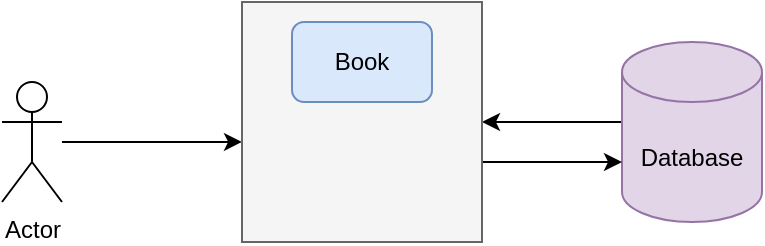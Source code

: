 <mxfile version="18.0.5" type="device" pages="5"><diagram id="_ZcBCsMrPd5pDO9SLTej" name="Step1"><mxGraphModel dx="593" dy="275" grid="1" gridSize="10" guides="1" tooltips="1" connect="1" arrows="1" fold="1" page="1" pageScale="1" pageWidth="291" pageHeight="413" math="0" shadow="0"><root><mxCell id="0"/><mxCell id="1" parent="0"/><mxCell id="qsx83A160xjOPY8aEzgA-7" style="edgeStyle=orthogonalEdgeStyle;rounded=0;orthogonalLoop=1;jettySize=auto;html=1;entryX=1;entryY=0.5;entryDx=0;entryDy=0;" edge="1" parent="1" source="qsx83A160xjOPY8aEzgA-1" target="qsx83A160xjOPY8aEzgA-3"><mxGeometry relative="1" as="geometry"><Array as="points"><mxPoint x="300" y="130"/><mxPoint x="300" y="130"/></Array></mxGeometry></mxCell><mxCell id="qsx83A160xjOPY8aEzgA-1" value="Database" style="shape=cylinder3;whiteSpace=wrap;html=1;boundedLbl=1;backgroundOutline=1;size=15;fillColor=#e1d5e7;strokeColor=#9673a6;" vertex="1" parent="1"><mxGeometry x="320" y="90" width="70" height="90" as="geometry"/></mxCell><mxCell id="qsx83A160xjOPY8aEzgA-5" style="edgeStyle=orthogonalEdgeStyle;rounded=0;orthogonalLoop=1;jettySize=auto;html=1;entryX=0;entryY=0.583;entryDx=0;entryDy=0;entryPerimeter=0;" edge="1" parent="1" source="qsx83A160xjOPY8aEzgA-2" target="qsx83A160xjOPY8aEzgA-3"><mxGeometry relative="1" as="geometry"/></mxCell><mxCell id="qsx83A160xjOPY8aEzgA-2" value="Actor" style="shape=umlActor;verticalLabelPosition=bottom;verticalAlign=top;html=1;outlineConnect=0;" vertex="1" parent="1"><mxGeometry x="10" y="110" width="30" height="60" as="geometry"/></mxCell><mxCell id="qsx83A160xjOPY8aEzgA-6" style="edgeStyle=orthogonalEdgeStyle;rounded=0;orthogonalLoop=1;jettySize=auto;html=1;" edge="1" parent="1" source="qsx83A160xjOPY8aEzgA-3" target="qsx83A160xjOPY8aEzgA-1"><mxGeometry relative="1" as="geometry"><Array as="points"><mxPoint x="280" y="150"/><mxPoint x="280" y="150"/></Array></mxGeometry></mxCell><mxCell id="qsx83A160xjOPY8aEzgA-3" value="" style="whiteSpace=wrap;html=1;aspect=fixed;fillColor=#f5f5f5;fontColor=#333333;strokeColor=#666666;" vertex="1" parent="1"><mxGeometry x="130" y="70" width="120" height="120" as="geometry"/></mxCell><mxCell id="qsx83A160xjOPY8aEzgA-4" value="Book" style="rounded=1;whiteSpace=wrap;html=1;fillColor=#dae8fc;strokeColor=#6c8ebf;" vertex="1" parent="1"><mxGeometry x="155" y="80" width="70" height="40" as="geometry"/></mxCell></root></mxGraphModel></diagram><diagram id="QmcGk0NPHO9mYA0NHnbA" name="Step2"><mxGraphModel dx="1038" dy="481" grid="1" gridSize="10" guides="1" tooltips="1" connect="1" arrows="1" fold="1" page="1" pageScale="1" pageWidth="291" pageHeight="413" math="0" shadow="0"><root><mxCell id="0"/><mxCell id="1" parent="0"/><mxCell id="ct7rHkFmfIvKH86H0_fp-1" style="edgeStyle=orthogonalEdgeStyle;rounded=0;orthogonalLoop=1;jettySize=auto;html=1;" edge="1" parent="1" source="INiyJKKMdnfmXzTP_3gd-2" target="INiyJKKMdnfmXzTP_3gd-6"><mxGeometry relative="1" as="geometry"><Array as="points"><mxPoint x="330" y="174"/><mxPoint x="330" y="174"/></Array></mxGeometry></mxCell><mxCell id="INiyJKKMdnfmXzTP_3gd-2" value="Database" style="shape=cylinder3;whiteSpace=wrap;html=1;boundedLbl=1;backgroundOutline=1;size=15;fillColor=#e1d5e7;strokeColor=#9673a6;" vertex="1" parent="1"><mxGeometry x="410" y="120" width="100" height="107" as="geometry"/></mxCell><mxCell id="INiyJKKMdnfmXzTP_3gd-3" style="edgeStyle=orthogonalEdgeStyle;rounded=0;orthogonalLoop=1;jettySize=auto;html=1;entryX=0;entryY=0.583;entryDx=0;entryDy=0;entryPerimeter=0;" edge="1" parent="1" source="INiyJKKMdnfmXzTP_3gd-4" target="INiyJKKMdnfmXzTP_3gd-6"><mxGeometry relative="1" as="geometry"/></mxCell><mxCell id="INiyJKKMdnfmXzTP_3gd-4" value="Actor" style="shape=umlActor;verticalLabelPosition=bottom;verticalAlign=top;html=1;outlineConnect=0;" vertex="1" parent="1"><mxGeometry x="10" y="140" width="30" height="60" as="geometry"/></mxCell><mxCell id="INiyJKKMdnfmXzTP_3gd-11" style="edgeStyle=orthogonalEdgeStyle;rounded=0;orthogonalLoop=1;jettySize=auto;html=1;" edge="1" parent="1" source="INiyJKKMdnfmXzTP_3gd-6" target="INiyJKKMdnfmXzTP_3gd-2"><mxGeometry relative="1" as="geometry"><Array as="points"><mxPoint x="330" y="180"/><mxPoint x="330" y="180"/></Array></mxGeometry></mxCell><mxCell id="INiyJKKMdnfmXzTP_3gd-6" value="" style="whiteSpace=wrap;html=1;aspect=fixed;fillColor=#f5f5f5;fontColor=#333333;strokeColor=#666666;" vertex="1" parent="1"><mxGeometry x="130" y="70" width="170" height="170" as="geometry"/></mxCell><mxCell id="INiyJKKMdnfmXzTP_3gd-7" value="Hotel" style="rounded=1;whiteSpace=wrap;html=1;fillColor=#dae8fc;strokeColor=#6c8ebf;" vertex="1" parent="1"><mxGeometry x="180" y="80" width="70" height="40" as="geometry"/></mxCell><mxCell id="INiyJKKMdnfmXzTP_3gd-8" value="Book" style="rounded=1;whiteSpace=wrap;html=1;fillColor=#dae8fc;strokeColor=#6c8ebf;" vertex="1" parent="1"><mxGeometry x="180" y="130" width="70" height="40" as="geometry"/></mxCell><mxCell id="INiyJKKMdnfmXzTP_3gd-9" value="Sales" style="rounded=1;whiteSpace=wrap;html=1;fillColor=#dae8fc;strokeColor=#6c8ebf;" vertex="1" parent="1"><mxGeometry x="180" y="180" width="70" height="40" as="geometry"/></mxCell></root></mxGraphModel></diagram><diagram id="b5FxFcCJ2BlOVNtilGh8" name="Step3"><mxGraphModel dx="1512" dy="979" grid="1" gridSize="10" guides="1" tooltips="1" connect="1" arrows="1" fold="1" page="1" pageScale="1" pageWidth="291" pageHeight="413" math="0" shadow="0"><root><mxCell id="0"/><mxCell id="1" parent="0"/><mxCell id="OSEC5bBzkqH6Ms-snzJe-20" value="" style="ellipse;shape=cloud;whiteSpace=wrap;html=1;" vertex="1" parent="1"><mxGeometry x="-70" y="-93" width="690" height="540" as="geometry"/></mxCell><mxCell id="8vnGp8bZ7sPYjspkBdyM-1" style="edgeStyle=orthogonalEdgeStyle;rounded=0;orthogonalLoop=1;jettySize=auto;html=1;" edge="1" parent="1" source="OSEC5bBzkqH6Ms-snzJe-2" target="OSEC5bBzkqH6Ms-snzJe-6"><mxGeometry relative="1" as="geometry"><Array as="points"><mxPoint x="600" y="90"/><mxPoint x="600" y="90"/></Array></mxGeometry></mxCell><mxCell id="8vnGp8bZ7sPYjspkBdyM-2" style="edgeStyle=orthogonalEdgeStyle;rounded=0;orthogonalLoop=1;jettySize=auto;html=1;" edge="1" parent="1" source="OSEC5bBzkqH6Ms-snzJe-2" target="OSEC5bBzkqH6Ms-snzJe-16"><mxGeometry relative="1" as="geometry"><Array as="points"><mxPoint x="740" y="320"/></Array></mxGeometry></mxCell><mxCell id="OSEC5bBzkqH6Ms-snzJe-2" value="Database" style="shape=cylinder3;whiteSpace=wrap;html=1;boundedLbl=1;backgroundOutline=1;size=15;fillColor=#e1d5e7;strokeColor=#9673a6;" vertex="1" parent="1"><mxGeometry x="680" y="56.5" width="100" height="107" as="geometry"/></mxCell><mxCell id="z1AJj0Z4jgbACkpHNZqb-2" style="edgeStyle=orthogonalEdgeStyle;rounded=0;orthogonalLoop=1;jettySize=auto;html=1;" edge="1" parent="1" source="OSEC5bBzkqH6Ms-snzJe-4" target="OSEC5bBzkqH6Ms-snzJe-21"><mxGeometry relative="1" as="geometry"/></mxCell><mxCell id="OSEC5bBzkqH6Ms-snzJe-4" value="Actor" style="shape=umlActor;verticalLabelPosition=bottom;verticalAlign=top;html=1;outlineConnect=0;" vertex="1" parent="1"><mxGeometry x="-120" y="145" width="30" height="60" as="geometry"/></mxCell><mxCell id="OSEC5bBzkqH6Ms-snzJe-26" style="edgeStyle=orthogonalEdgeStyle;rounded=0;orthogonalLoop=1;jettySize=auto;html=1;" edge="1" parent="1" source="OSEC5bBzkqH6Ms-snzJe-6" target="OSEC5bBzkqH6Ms-snzJe-25"><mxGeometry relative="1" as="geometry"/></mxCell><mxCell id="z1AJj0Z4jgbACkpHNZqb-3" style="edgeStyle=orthogonalEdgeStyle;rounded=0;orthogonalLoop=1;jettySize=auto;html=1;entryX=0;entryY=0.5;entryDx=0;entryDy=0;entryPerimeter=0;" edge="1" parent="1" source="OSEC5bBzkqH6Ms-snzJe-6" target="OSEC5bBzkqH6Ms-snzJe-2"><mxGeometry relative="1" as="geometry"><Array as="points"><mxPoint x="470" y="110"/><mxPoint x="470" y="110"/></Array></mxGeometry></mxCell><mxCell id="OSEC5bBzkqH6Ms-snzJe-6" value="" style="whiteSpace=wrap;html=1;aspect=fixed;fillColor=#f5f5f5;fontColor=#333333;strokeColor=#666666;" vertex="1" parent="1"><mxGeometry x="207.5" y="50" width="152.5" height="152.5" as="geometry"/></mxCell><mxCell id="OSEC5bBzkqH6Ms-snzJe-7" value="Hotel" style="rounded=1;whiteSpace=wrap;html=1;fillColor=#dae8fc;strokeColor=#6c8ebf;" vertex="1" parent="1"><mxGeometry x="248.75" y="56.5" width="70" height="40" as="geometry"/></mxCell><mxCell id="OSEC5bBzkqH6Ms-snzJe-8" value="Book" style="rounded=1;whiteSpace=wrap;html=1;fillColor=#dae8fc;strokeColor=#6c8ebf;" vertex="1" parent="1"><mxGeometry x="248.75" y="106.25" width="70" height="40" as="geometry"/></mxCell><mxCell id="OSEC5bBzkqH6Ms-snzJe-9" value="Sales" style="rounded=1;whiteSpace=wrap;html=1;fillColor=#dae8fc;strokeColor=#6c8ebf;" vertex="1" parent="1"><mxGeometry x="248.75" y="157" width="70" height="40" as="geometry"/></mxCell><mxCell id="OSEC5bBzkqH6Ms-snzJe-27" style="edgeStyle=orthogonalEdgeStyle;rounded=0;orthogonalLoop=1;jettySize=auto;html=1;" edge="1" parent="1" source="OSEC5bBzkqH6Ms-snzJe-16" target="OSEC5bBzkqH6Ms-snzJe-25"><mxGeometry relative="1" as="geometry"><Array as="points"><mxPoint x="400" y="280"/><mxPoint x="400" y="243"/></Array></mxGeometry></mxCell><mxCell id="Bbal6D9rJBngkO_96Ttx-1" style="edgeStyle=orthogonalEdgeStyle;rounded=0;orthogonalLoop=1;jettySize=auto;html=1;" edge="1" parent="1" source="OSEC5bBzkqH6Ms-snzJe-16" target="OSEC5bBzkqH6Ms-snzJe-2"><mxGeometry relative="1" as="geometry"/></mxCell><mxCell id="OSEC5bBzkqH6Ms-snzJe-16" value="" style="whiteSpace=wrap;html=1;aspect=fixed;fillColor=#f5f5f5;fontColor=#333333;strokeColor=#666666;" vertex="1" parent="1"><mxGeometry x="227.5" y="226.5" width="152.5" height="152.5" as="geometry"/></mxCell><mxCell id="OSEC5bBzkqH6Ms-snzJe-17" value="Hotel" style="rounded=1;whiteSpace=wrap;html=1;fillColor=#dae8fc;strokeColor=#6c8ebf;" vertex="1" parent="1"><mxGeometry x="268.75" y="236.25" width="70" height="40" as="geometry"/></mxCell><mxCell id="OSEC5bBzkqH6Ms-snzJe-18" value="Book" style="rounded=1;whiteSpace=wrap;html=1;fillColor=#dae8fc;strokeColor=#6c8ebf;" vertex="1" parent="1"><mxGeometry x="268.75" y="282.75" width="70" height="40" as="geometry"/></mxCell><mxCell id="OSEC5bBzkqH6Ms-snzJe-19" value="Sales" style="rounded=1;whiteSpace=wrap;html=1;fillColor=#dae8fc;strokeColor=#6c8ebf;" vertex="1" parent="1"><mxGeometry x="268.75" y="330" width="70" height="40" as="geometry"/></mxCell><mxCell id="OSEC5bBzkqH6Ms-snzJe-23" style="edgeStyle=orthogonalEdgeStyle;rounded=0;orthogonalLoop=1;jettySize=auto;html=1;" edge="1" parent="1" source="OSEC5bBzkqH6Ms-snzJe-21" target="OSEC5bBzkqH6Ms-snzJe-6"><mxGeometry relative="1" as="geometry"/></mxCell><mxCell id="OSEC5bBzkqH6Ms-snzJe-24" style="edgeStyle=orthogonalEdgeStyle;rounded=0;orthogonalLoop=1;jettySize=auto;html=1;" edge="1" parent="1" source="OSEC5bBzkqH6Ms-snzJe-21" target="OSEC5bBzkqH6Ms-snzJe-16"><mxGeometry relative="1" as="geometry"><Array as="points"><mxPoint x="85" y="300"/></Array></mxGeometry></mxCell><mxCell id="OSEC5bBzkqH6Ms-snzJe-21" value="LoadBalancer" style="rhombus;whiteSpace=wrap;html=1;" vertex="1" parent="1"><mxGeometry x="40" y="130" width="90" height="90" as="geometry"/></mxCell><mxCell id="OSEC5bBzkqH6Ms-snzJe-25" value="Cache" style="shape=cylinder3;whiteSpace=wrap;html=1;boundedLbl=1;backgroundOutline=1;size=15;fillColor=#d5e8d4;strokeColor=#82b366;" vertex="1" parent="1"><mxGeometry x="450" y="170" width="80" height="93" as="geometry"/></mxCell></root></mxGraphModel></diagram><diagram id="7me1Mr49GyE6ZekJcrku" name="Step4"><mxGraphModel dx="1512" dy="979" grid="1" gridSize="10" guides="1" tooltips="1" connect="1" arrows="1" fold="1" page="1" pageScale="1" pageWidth="291" pageHeight="413" math="0" shadow="0"><root><mxCell id="0"/><mxCell id="1" parent="0"/><mxCell id="zA4Nhj-DI1Yj1Bi54I0n-1" value="" style="ellipse;shape=cloud;whiteSpace=wrap;html=1;" vertex="1" parent="1"><mxGeometry x="-70" y="-93" width="690" height="540" as="geometry"/></mxCell><mxCell id="zA4Nhj-DI1Yj1Bi54I0n-24" style="edgeStyle=orthogonalEdgeStyle;rounded=0;orthogonalLoop=1;jettySize=auto;html=1;entryX=1;entryY=0.25;entryDx=0;entryDy=0;" edge="1" parent="1" source="zA4Nhj-DI1Yj1Bi54I0n-4" target="zA4Nhj-DI1Yj1Bi54I0n-9"><mxGeometry relative="1" as="geometry"><Array as="points"><mxPoint x="590" y="137"/><mxPoint x="590" y="137"/></Array></mxGeometry></mxCell><mxCell id="zA4Nhj-DI1Yj1Bi54I0n-4" value="Database" style="shape=cylinder3;whiteSpace=wrap;html=1;boundedLbl=1;backgroundOutline=1;size=15;fillColor=#e1d5e7;strokeColor=#9673a6;" vertex="1" parent="1"><mxGeometry x="680" y="56.5" width="100" height="107" as="geometry"/></mxCell><mxCell id="zA4Nhj-DI1Yj1Bi54I0n-5" style="edgeStyle=orthogonalEdgeStyle;rounded=0;orthogonalLoop=1;jettySize=auto;html=1;" edge="1" parent="1" source="zA4Nhj-DI1Yj1Bi54I0n-6" target="zA4Nhj-DI1Yj1Bi54I0n-21"><mxGeometry relative="1" as="geometry"/></mxCell><mxCell id="zA4Nhj-DI1Yj1Bi54I0n-6" value="Actor" style="shape=umlActor;verticalLabelPosition=bottom;verticalAlign=top;html=1;outlineConnect=0;" vertex="1" parent="1"><mxGeometry x="-120" y="145" width="30" height="60" as="geometry"/></mxCell><mxCell id="zA4Nhj-DI1Yj1Bi54I0n-7" style="edgeStyle=orthogonalEdgeStyle;rounded=0;orthogonalLoop=1;jettySize=auto;html=1;" edge="1" parent="1" source="zA4Nhj-DI1Yj1Bi54I0n-9" target="zA4Nhj-DI1Yj1Bi54I0n-22"><mxGeometry relative="1" as="geometry"/></mxCell><mxCell id="zA4Nhj-DI1Yj1Bi54I0n-8" style="edgeStyle=orthogonalEdgeStyle;rounded=0;orthogonalLoop=1;jettySize=auto;html=1;entryX=0;entryY=0.5;entryDx=0;entryDy=0;entryPerimeter=0;" edge="1" parent="1" source="zA4Nhj-DI1Yj1Bi54I0n-9" target="zA4Nhj-DI1Yj1Bi54I0n-4"><mxGeometry relative="1" as="geometry"><Array as="points"><mxPoint x="470" y="110"/><mxPoint x="470" y="110"/></Array></mxGeometry></mxCell><mxCell id="zA4Nhj-DI1Yj1Bi54I0n-31" style="edgeStyle=orthogonalEdgeStyle;rounded=0;orthogonalLoop=1;jettySize=auto;html=1;entryX=0.5;entryY=0;entryDx=0;entryDy=0;entryPerimeter=0;fontSize=14;" edge="1" parent="1" source="zA4Nhj-DI1Yj1Bi54I0n-9" target="zA4Nhj-DI1Yj1Bi54I0n-25"><mxGeometry relative="1" as="geometry"><Array as="points"><mxPoint x="266" y="260"/><mxPoint x="384" y="260"/></Array></mxGeometry></mxCell><mxCell id="zA4Nhj-DI1Yj1Bi54I0n-32" style="edgeStyle=orthogonalEdgeStyle;rounded=0;orthogonalLoop=1;jettySize=auto;html=1;entryX=0.628;entryY=0;entryDx=0;entryDy=0;entryPerimeter=0;fontSize=14;" edge="1" parent="1" source="zA4Nhj-DI1Yj1Bi54I0n-9" target="zA4Nhj-DI1Yj1Bi54I0n-26"><mxGeometry relative="1" as="geometry"/></mxCell><mxCell id="zA4Nhj-DI1Yj1Bi54I0n-9" value="" style="whiteSpace=wrap;html=1;aspect=fixed;fillColor=#f5f5f5;fontColor=#333333;strokeColor=#666666;" vertex="1" parent="1"><mxGeometry x="190" y="98.75" width="152.5" height="152.5" as="geometry"/></mxCell><mxCell id="zA4Nhj-DI1Yj1Bi54I0n-10" value="Hotel" style="rounded=1;whiteSpace=wrap;html=1;fillColor=#dae8fc;strokeColor=#6c8ebf;" vertex="1" parent="1"><mxGeometry x="231.25" y="105" width="70" height="40" as="geometry"/></mxCell><mxCell id="zA4Nhj-DI1Yj1Bi54I0n-11" value="Book" style="rounded=1;whiteSpace=wrap;html=1;fillColor=#dae8fc;strokeColor=#6c8ebf;" vertex="1" parent="1"><mxGeometry x="231.25" y="155" width="70" height="40" as="geometry"/></mxCell><mxCell id="zA4Nhj-DI1Yj1Bi54I0n-12" value="Sales" style="rounded=1;whiteSpace=wrap;html=1;fillColor=#dae8fc;strokeColor=#6c8ebf;" vertex="1" parent="1"><mxGeometry x="231.25" y="205" width="70" height="40" as="geometry"/></mxCell><mxCell id="zA4Nhj-DI1Yj1Bi54I0n-19" style="edgeStyle=orthogonalEdgeStyle;rounded=0;orthogonalLoop=1;jettySize=auto;html=1;" edge="1" parent="1" source="zA4Nhj-DI1Yj1Bi54I0n-21" target="zA4Nhj-DI1Yj1Bi54I0n-9"><mxGeometry relative="1" as="geometry"/></mxCell><mxCell id="zA4Nhj-DI1Yj1Bi54I0n-21" value="LoadBalancer" style="rhombus;whiteSpace=wrap;html=1;" vertex="1" parent="1"><mxGeometry x="40" y="130" width="90" height="90" as="geometry"/></mxCell><mxCell id="zA4Nhj-DI1Yj1Bi54I0n-22" value="Cache" style="shape=cylinder3;whiteSpace=wrap;html=1;boundedLbl=1;backgroundOutline=1;size=15;fillColor=#d5e8d4;strokeColor=#82b366;" vertex="1" parent="1"><mxGeometry x="450" y="170" width="80" height="93" as="geometry"/></mxCell><mxCell id="zA4Nhj-DI1Yj1Bi54I0n-25" value="Search &amp;amp; Analytics solution" style="shape=cylinder3;whiteSpace=wrap;html=1;boundedLbl=1;backgroundOutline=1;size=15;fillColor=#fff2cc;strokeColor=#d6b656;" vertex="1" parent="1"><mxGeometry x="340" y="280" width="87.5" height="90" as="geometry"/></mxCell><mxCell id="zA4Nhj-DI1Yj1Bi54I0n-26" value="Metrics UI" style="rounded=1;whiteSpace=wrap;html=1;fillColor=#fff2cc;strokeColor=#d6b656;" vertex="1" parent="1"><mxGeometry x="190" y="310" width="120" height="60" as="geometry"/></mxCell><mxCell id="zA4Nhj-DI1Yj1Bi54I0n-27" value="&lt;b&gt;&lt;font style=&quot;font-size: 14px;&quot;&gt;5x&lt;/font&gt;&lt;/b&gt;" style="text;html=1;strokeColor=none;fillColor=none;align=center;verticalAlign=middle;whiteSpace=wrap;rounded=0;" vertex="1" parent="1"><mxGeometry x="310" y="100" width="30" height="30" as="geometry"/></mxCell></root></mxGraphModel></diagram><diagram id="ruvWEJkUKb3DDnNwVjXk" name="Step5"><mxGraphModel dx="1329" dy="952" grid="1" gridSize="10" guides="1" tooltips="1" connect="1" arrows="1" fold="1" page="1" pageScale="1" pageWidth="291" pageHeight="413" math="0" shadow="0"><root><mxCell id="0"/><mxCell id="1" parent="0"/><mxCell id="famYfg0TE_TwGwpyJ_0P-1" value="" style="ellipse;shape=cloud;whiteSpace=wrap;html=1;" vertex="1" parent="1"><mxGeometry x="-70" y="-93" width="770" height="563" as="geometry"/></mxCell><mxCell id="famYfg0TE_TwGwpyJ_0P-2" style="edgeStyle=orthogonalEdgeStyle;rounded=0;orthogonalLoop=1;jettySize=auto;html=1;entryX=1;entryY=0.25;entryDx=0;entryDy=0;" edge="1" parent="1" source="famYfg0TE_TwGwpyJ_0P-3" target="famYfg0TE_TwGwpyJ_0P-10"><mxGeometry relative="1" as="geometry"><Array as="points"><mxPoint x="590" y="137"/><mxPoint x="590" y="137"/></Array></mxGeometry></mxCell><mxCell id="famYfg0TE_TwGwpyJ_0P-3" value="Database" style="shape=cylinder3;whiteSpace=wrap;html=1;boundedLbl=1;backgroundOutline=1;size=15;fillColor=#e1d5e7;strokeColor=#9673a6;" vertex="1" parent="1"><mxGeometry x="680" y="56.5" width="100" height="107" as="geometry"/></mxCell><mxCell id="famYfg0TE_TwGwpyJ_0P-4" style="edgeStyle=orthogonalEdgeStyle;rounded=0;orthogonalLoop=1;jettySize=auto;html=1;" edge="1" parent="1" source="famYfg0TE_TwGwpyJ_0P-5" target="famYfg0TE_TwGwpyJ_0P-15"><mxGeometry relative="1" as="geometry"/></mxCell><mxCell id="famYfg0TE_TwGwpyJ_0P-5" value="Actor" style="shape=umlActor;verticalLabelPosition=bottom;verticalAlign=top;html=1;outlineConnect=0;" vertex="1" parent="1"><mxGeometry x="-120" y="145" width="30" height="60" as="geometry"/></mxCell><mxCell id="famYfg0TE_TwGwpyJ_0P-7" style="edgeStyle=orthogonalEdgeStyle;rounded=0;orthogonalLoop=1;jettySize=auto;html=1;entryX=0;entryY=0.5;entryDx=0;entryDy=0;entryPerimeter=0;" edge="1" parent="1" source="famYfg0TE_TwGwpyJ_0P-10" target="famYfg0TE_TwGwpyJ_0P-3"><mxGeometry relative="1" as="geometry"><Array as="points"><mxPoint x="470" y="110"/><mxPoint x="470" y="110"/></Array></mxGeometry></mxCell><mxCell id="famYfg0TE_TwGwpyJ_0P-9" style="edgeStyle=orthogonalEdgeStyle;rounded=0;orthogonalLoop=1;jettySize=auto;html=1;entryX=0.628;entryY=0;entryDx=0;entryDy=0;entryPerimeter=0;fontSize=14;" edge="1" parent="1" source="famYfg0TE_TwGwpyJ_0P-10" target="famYfg0TE_TwGwpyJ_0P-18"><mxGeometry relative="1" as="geometry"/></mxCell><mxCell id="famYfg0TE_TwGwpyJ_0P-20" style="edgeStyle=orthogonalEdgeStyle;rounded=0;orthogonalLoop=1;jettySize=auto;html=1;entryX=0.5;entryY=0;entryDx=0;entryDy=0;entryPerimeter=0;fontSize=14;" edge="1" parent="1" source="famYfg0TE_TwGwpyJ_0P-10" target="famYfg0TE_TwGwpyJ_0P-17"><mxGeometry relative="1" as="geometry"><Array as="points"><mxPoint x="266" y="270"/><mxPoint x="393" y="270"/></Array></mxGeometry></mxCell><mxCell id="famYfg0TE_TwGwpyJ_0P-24" style="edgeStyle=orthogonalEdgeStyle;rounded=0;orthogonalLoop=1;jettySize=auto;html=1;entryX=0;entryY=0.5;entryDx=0;entryDy=0;fontSize=14;" edge="1" parent="1" source="famYfg0TE_TwGwpyJ_0P-10" target="famYfg0TE_TwGwpyJ_0P-23"><mxGeometry relative="1" as="geometry"/></mxCell><mxCell id="famYfg0TE_TwGwpyJ_0P-10" value="" style="whiteSpace=wrap;html=1;aspect=fixed;fillColor=#f5f5f5;fontColor=#333333;strokeColor=#666666;" vertex="1" parent="1"><mxGeometry x="190" y="98.75" width="152.5" height="152.5" as="geometry"/></mxCell><mxCell id="famYfg0TE_TwGwpyJ_0P-11" value="Hotel" style="rounded=1;whiteSpace=wrap;html=1;fillColor=#dae8fc;strokeColor=#6c8ebf;" vertex="1" parent="1"><mxGeometry x="231.25" y="105" width="70" height="40" as="geometry"/></mxCell><mxCell id="famYfg0TE_TwGwpyJ_0P-12" value="Book" style="rounded=1;whiteSpace=wrap;html=1;fillColor=#dae8fc;strokeColor=#6c8ebf;" vertex="1" parent="1"><mxGeometry x="231.25" y="155" width="70" height="40" as="geometry"/></mxCell><mxCell id="famYfg0TE_TwGwpyJ_0P-13" value="Sales" style="rounded=1;whiteSpace=wrap;html=1;fillColor=#dae8fc;strokeColor=#6c8ebf;" vertex="1" parent="1"><mxGeometry x="231.25" y="205" width="70" height="40" as="geometry"/></mxCell><mxCell id="famYfg0TE_TwGwpyJ_0P-14" style="edgeStyle=orthogonalEdgeStyle;rounded=0;orthogonalLoop=1;jettySize=auto;html=1;" edge="1" parent="1" source="famYfg0TE_TwGwpyJ_0P-15" target="famYfg0TE_TwGwpyJ_0P-10"><mxGeometry relative="1" as="geometry"/></mxCell><mxCell id="famYfg0TE_TwGwpyJ_0P-23" value="" style="whiteSpace=wrap;html=1;aspect=fixed;fontSize=14;fillColor=#E8FCE7;strokeColor=#ACED87;" vertex="1" parent="1"><mxGeometry x="450" y="157.25" width="146.5" height="146.5" as="geometry"/></mxCell><mxCell id="famYfg0TE_TwGwpyJ_0P-15" value="LoadBalancer" style="rhombus;whiteSpace=wrap;html=1;" vertex="1" parent="1"><mxGeometry x="40" y="130" width="90" height="90" as="geometry"/></mxCell><mxCell id="famYfg0TE_TwGwpyJ_0P-16" value="Cache" style="shape=cylinder3;whiteSpace=wrap;html=1;boundedLbl=1;backgroundOutline=1;size=15;fillColor=#B9E0A5;strokeColor=#82b366;" vertex="1" parent="1"><mxGeometry x="462" y="163.5" width="60" height="60" as="geometry"/></mxCell><mxCell id="famYfg0TE_TwGwpyJ_0P-17" value="Search &amp;amp; Analytics solution" style="shape=cylinder3;whiteSpace=wrap;html=1;boundedLbl=1;backgroundOutline=1;size=15;fillColor=#fff2cc;strokeColor=#d6b656;" vertex="1" parent="1"><mxGeometry x="349" y="295" width="87.5" height="90" as="geometry"/></mxCell><mxCell id="famYfg0TE_TwGwpyJ_0P-18" value="Metrics UI" style="rounded=1;whiteSpace=wrap;html=1;fillColor=#fff2cc;strokeColor=#d6b656;" vertex="1" parent="1"><mxGeometry x="190" y="310" width="120" height="60" as="geometry"/></mxCell><mxCell id="famYfg0TE_TwGwpyJ_0P-19" value="&lt;b&gt;&lt;font style=&quot;font-size: 14px;&quot;&gt;5x&lt;/font&gt;&lt;/b&gt;" style="text;html=1;strokeColor=none;fillColor=none;align=center;verticalAlign=middle;whiteSpace=wrap;rounded=0;" vertex="1" parent="1"><mxGeometry x="310" y="100" width="30" height="30" as="geometry"/></mxCell><mxCell id="famYfg0TE_TwGwpyJ_0P-21" value="Cache" style="shape=cylinder3;whiteSpace=wrap;html=1;boundedLbl=1;backgroundOutline=1;size=15;fillColor=#B9E0A5;strokeColor=#82b366;" vertex="1" parent="1"><mxGeometry x="462" y="236.25" width="60" height="58.75" as="geometry"/></mxCell><mxCell id="famYfg0TE_TwGwpyJ_0P-22" value="Cache" style="shape=cylinder3;whiteSpace=wrap;html=1;boundedLbl=1;backgroundOutline=1;size=15;fillColor=#B9E0A5;strokeColor=#739E5A;" vertex="1" parent="1"><mxGeometry x="530" y="205" width="60" height="58.75" as="geometry"/></mxCell><mxCell id="famYfg0TE_TwGwpyJ_0P-25" value="&lt;b&gt;&lt;font style=&quot;font-size: 14px;&quot;&gt;Master&lt;br&gt;Slave&lt;/font&gt;&lt;/b&gt;" style="text;html=1;strokeColor=none;fillColor=none;align=center;verticalAlign=middle;whiteSpace=wrap;rounded=0;" vertex="1" parent="1"><mxGeometry x="530" y="160" width="70" height="30" as="geometry"/></mxCell></root></mxGraphModel></diagram></mxfile>
